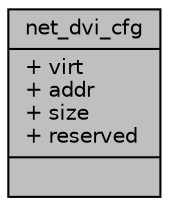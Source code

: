 digraph "net_dvi_cfg"
{
 // INTERACTIVE_SVG=YES
 // LATEX_PDF_SIZE
  bgcolor="transparent";
  edge [fontname="Helvetica",fontsize="10",labelfontname="Helvetica",labelfontsize="10"];
  node [fontname="Helvetica",fontsize="10",shape=record];
  Node1 [label="{net_dvi_cfg\n|+ virt\l+ addr\l+ size\l+ reserved\l|}",height=0.2,width=0.4,color="black", fillcolor="grey75", style="filled", fontcolor="black",tooltip="One of dvi configuration in network."];
}
